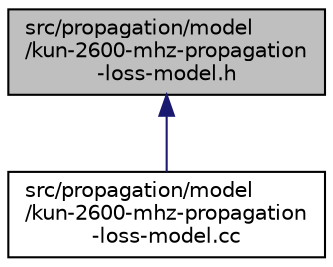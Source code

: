 digraph "src/propagation/model/kun-2600-mhz-propagation-loss-model.h"
{
 // LATEX_PDF_SIZE
  edge [fontname="Helvetica",fontsize="10",labelfontname="Helvetica",labelfontsize="10"];
  node [fontname="Helvetica",fontsize="10",shape=record];
  Node1 [label="src/propagation/model\l/kun-2600-mhz-propagation\l-loss-model.h",height=0.2,width=0.4,color="black", fillcolor="grey75", style="filled", fontcolor="black",tooltip=" "];
  Node1 -> Node2 [dir="back",color="midnightblue",fontsize="10",style="solid",fontname="Helvetica"];
  Node2 [label="src/propagation/model\l/kun-2600-mhz-propagation\l-loss-model.cc",height=0.2,width=0.4,color="black", fillcolor="white", style="filled",URL="$kun-2600-mhz-propagation-loss-model_8cc.html",tooltip=" "];
}
